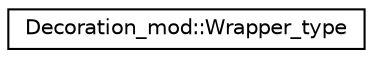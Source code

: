digraph "Graphical Class Hierarchy"
{
 // LATEX_PDF_SIZE
  edge [fontname="Helvetica",fontsize="10",labelfontname="Helvetica",labelfontsize="10"];
  node [fontname="Helvetica",fontsize="10",shape=record];
  rankdir="LR";
  Node0 [label="Decoration_mod::Wrapper_type",height=0.2,width=0.4,color="black", fillcolor="white", style="filled",URL="$structDecoration__mod_1_1Wrapper__type.html",tooltip=" "];
}
